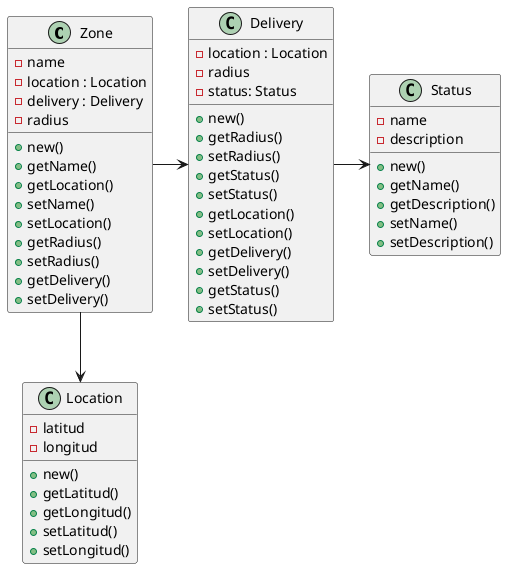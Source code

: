 @startuml Diagrama_de_clases_zona

class Zone{
    - name
    - location : Location
    - delivery : Delivery
    - radius
    + new()
    + getName()
    + getLocation()
    + setName()
    + setLocation()
    + getRadius()
    + setRadius()
    + getDelivery()
    + setDelivery()
}
class Delivery{
    - location : Location
    - radius
    - status: Status
    + new()
    + getRadius()
    + setRadius()
    + getStatus()
    + setStatus()
    + getLocation()
    + setLocation()
    + getDelivery()
    + setDelivery()
    + getStatus()
    + setStatus()
}
class Location{
    - latitud
    - longitud
    + new()
    + getLatitud()
    + getLongitud()
    + setLatitud()
    + setLongitud()
}

class Status{
    - name
    - description
    + new()
    + getName()
    + getDescription()
    + setName()
    + setDescription()

}

Zone --> Location
Zone -> Delivery
Delivery -> Status
@enduml

@startuml Diagrama de Entidad Relacion

entity Delivery{
    -id<<PK>>
    -address
    -personID
    -radius
    -statusID<<FK>>
    -locationID<<FK>>
}

entity DeliveryZones{
    -id<<PK>>
    -deliveryID<<FK>>
    -zoneID<<FK>>
}

entity Zone {
    -id<<PK>>
    -name
    -radius
    -locationID<<FK>>
}

entity Location{
    -id<<PK>>
    -lat
    -lng
}

entity DeliveryStatus{
    -id<<PK>>
    -name
}

Delivery }|--|| DeliveryStatus
Delivery ||--|| Location

DeliveryZones }|--|| Delivery
DeliveryZones }|--|| Zone

Zone }|--|| Location
@enduml